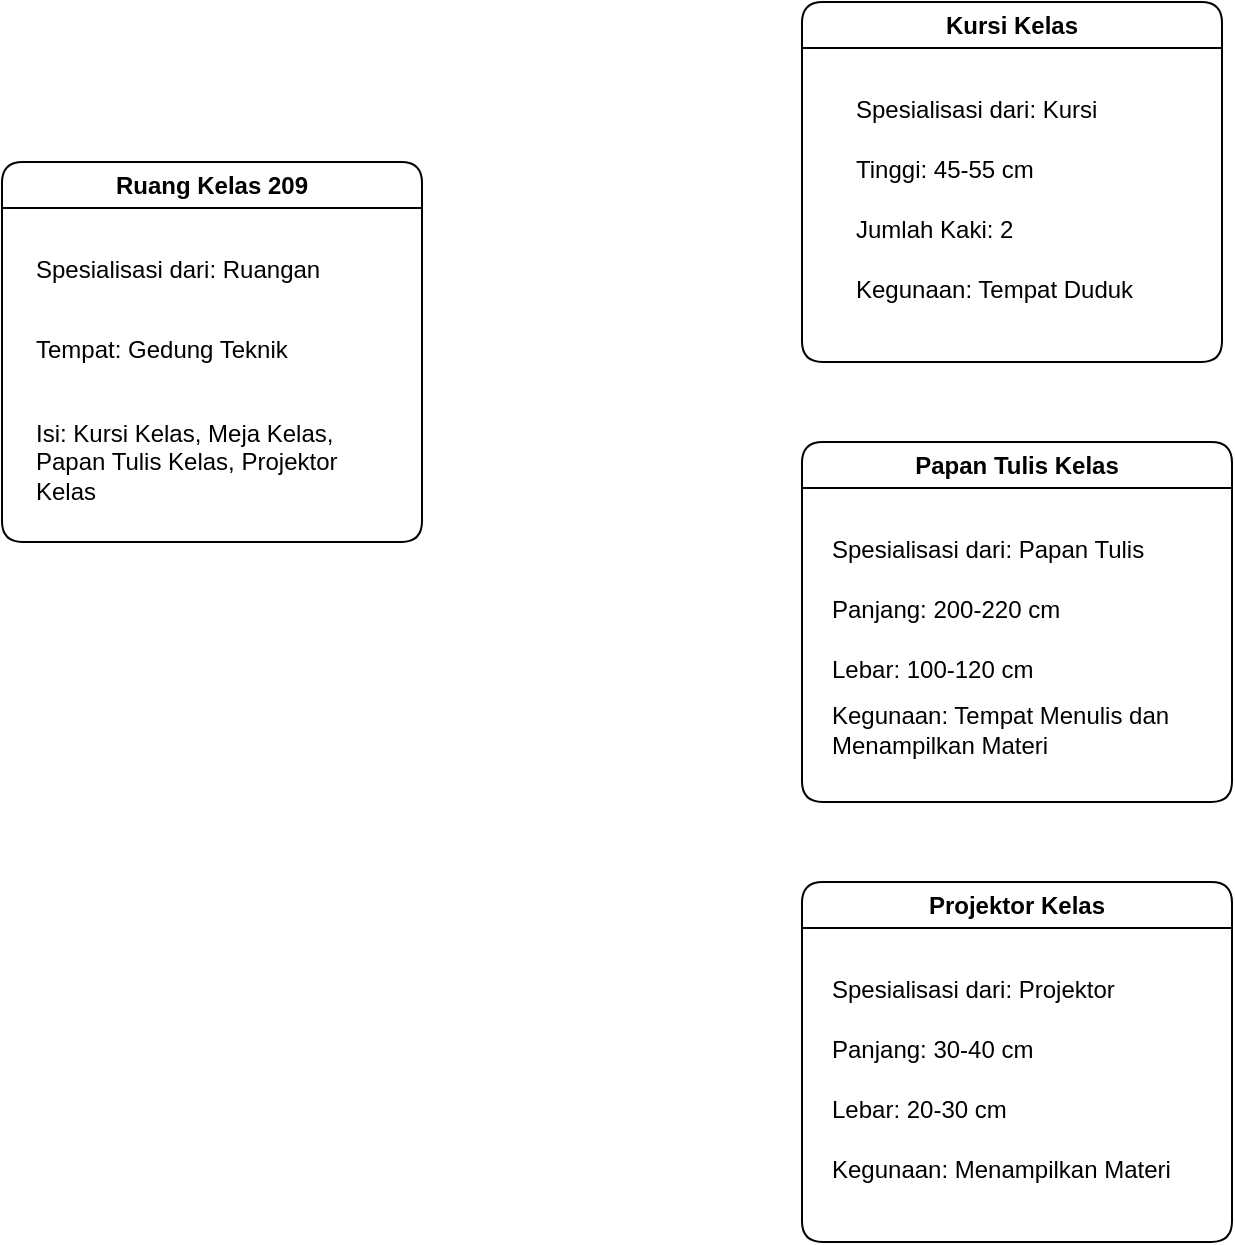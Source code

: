 <mxfile version="25.0.3">
  <diagram name="Page-1" id="N7bMSWEaQPia7fiJM-LZ">
    <mxGraphModel dx="984" dy="545" grid="1" gridSize="10" guides="1" tooltips="1" connect="1" arrows="1" fold="1" page="1" pageScale="1" pageWidth="827" pageHeight="1169" math="0" shadow="0">
      <root>
        <mxCell id="0" />
        <mxCell id="1" parent="0" />
        <mxCell id="SmXy3KialDvkeYZn-F0a-1" value="Ruang Kelas 209" style="swimlane;whiteSpace=wrap;html=1;gradientColor=none;swimlaneFillColor=none;rounded=1;" vertex="1" parent="1">
          <mxGeometry x="100" y="150" width="210" height="190" as="geometry" />
        </mxCell>
        <mxCell id="SmXy3KialDvkeYZn-F0a-3" value="Tempat: Gedung Teknik" style="text;html=1;align=left;verticalAlign=middle;resizable=0;points=[];autosize=1;strokeColor=none;fillColor=none;" vertex="1" parent="SmXy3KialDvkeYZn-F0a-1">
          <mxGeometry x="15" y="79" width="150" height="30" as="geometry" />
        </mxCell>
        <mxCell id="SmXy3KialDvkeYZn-F0a-2" value="Spesialisasi dari: Ruangan" style="text;html=1;align=left;verticalAlign=middle;resizable=0;points=[];autosize=1;strokeColor=none;fillColor=none;" vertex="1" parent="SmXy3KialDvkeYZn-F0a-1">
          <mxGeometry x="15" y="39" width="170" height="30" as="geometry" />
        </mxCell>
        <mxCell id="SmXy3KialDvkeYZn-F0a-4" value="Isi: Kursi Kelas, Meja Kelas,&amp;nbsp;&lt;div&gt;Papan Tulis Kelas,&amp;nbsp;&lt;span style=&quot;background-color: initial;&quot;&gt;Projektor&amp;nbsp;&lt;/span&gt;&lt;/div&gt;&lt;div&gt;&lt;span style=&quot;background-color: initial;&quot;&gt;Kelas&lt;/span&gt;&lt;/div&gt;" style="text;html=1;align=left;verticalAlign=middle;resizable=0;points=[];autosize=1;strokeColor=none;fillColor=none;" vertex="1" parent="SmXy3KialDvkeYZn-F0a-1">
          <mxGeometry x="15" y="120" width="180" height="60" as="geometry" />
        </mxCell>
        <mxCell id="SmXy3KialDvkeYZn-F0a-5" value="Kursi Kelas" style="swimlane;whiteSpace=wrap;html=1;gradientColor=none;swimlaneFillColor=none;rounded=1;" vertex="1" parent="1">
          <mxGeometry x="500" y="70" width="210" height="180" as="geometry" />
        </mxCell>
        <mxCell id="SmXy3KialDvkeYZn-F0a-6" value="Tinggi: 45-55 cm" style="text;html=1;align=left;verticalAlign=middle;resizable=0;points=[];autosize=1;strokeColor=none;fillColor=none;" vertex="1" parent="SmXy3KialDvkeYZn-F0a-5">
          <mxGeometry x="25" y="69" width="110" height="30" as="geometry" />
        </mxCell>
        <mxCell id="SmXy3KialDvkeYZn-F0a-7" value="Spesialisasi dari: Kursi" style="text;html=1;align=left;verticalAlign=middle;resizable=0;points=[];autosize=1;strokeColor=none;fillColor=none;" vertex="1" parent="SmXy3KialDvkeYZn-F0a-5">
          <mxGeometry x="25" y="39" width="140" height="30" as="geometry" />
        </mxCell>
        <mxCell id="SmXy3KialDvkeYZn-F0a-8" value="Jumlah Kaki: 2" style="text;html=1;align=left;verticalAlign=middle;resizable=0;points=[];autosize=1;strokeColor=none;fillColor=none;" vertex="1" parent="SmXy3KialDvkeYZn-F0a-5">
          <mxGeometry x="25" y="99" width="100" height="30" as="geometry" />
        </mxCell>
        <mxCell id="SmXy3KialDvkeYZn-F0a-9" value="Kegunaan: Tempat Duduk" style="text;html=1;align=left;verticalAlign=middle;resizable=0;points=[];autosize=1;strokeColor=none;fillColor=none;" vertex="1" parent="SmXy3KialDvkeYZn-F0a-5">
          <mxGeometry x="25" y="129" width="160" height="30" as="geometry" />
        </mxCell>
        <mxCell id="SmXy3KialDvkeYZn-F0a-10" value="Papan Tulis Kelas" style="swimlane;whiteSpace=wrap;html=1;gradientColor=none;swimlaneFillColor=none;rounded=1;" vertex="1" parent="1">
          <mxGeometry x="500" y="290" width="215" height="180" as="geometry" />
        </mxCell>
        <mxCell id="SmXy3KialDvkeYZn-F0a-11" value="Panjang: 200-220 cm" style="text;html=1;align=left;verticalAlign=middle;resizable=0;points=[];autosize=1;strokeColor=none;fillColor=none;" vertex="1" parent="SmXy3KialDvkeYZn-F0a-10">
          <mxGeometry x="12.5" y="69" width="140" height="30" as="geometry" />
        </mxCell>
        <mxCell id="SmXy3KialDvkeYZn-F0a-12" value="Spesialisasi dari: Papan Tulis" style="text;html=1;align=left;verticalAlign=middle;resizable=0;points=[];autosize=1;strokeColor=none;fillColor=none;" vertex="1" parent="SmXy3KialDvkeYZn-F0a-10">
          <mxGeometry x="12.5" y="39" width="180" height="30" as="geometry" />
        </mxCell>
        <mxCell id="SmXy3KialDvkeYZn-F0a-13" value="Lebar: 100-120 cm" style="text;html=1;align=left;verticalAlign=middle;resizable=0;points=[];autosize=1;strokeColor=none;fillColor=none;" vertex="1" parent="SmXy3KialDvkeYZn-F0a-10">
          <mxGeometry x="12.5" y="99" width="120" height="30" as="geometry" />
        </mxCell>
        <mxCell id="SmXy3KialDvkeYZn-F0a-14" value="Kegunaan: Tempat Menulis dan&lt;div&gt;Menampilkan Materi&lt;/div&gt;" style="text;html=1;align=left;verticalAlign=middle;resizable=0;points=[];autosize=1;strokeColor=none;fillColor=none;" vertex="1" parent="SmXy3KialDvkeYZn-F0a-10">
          <mxGeometry x="12.5" y="124" width="190" height="40" as="geometry" />
        </mxCell>
        <mxCell id="SmXy3KialDvkeYZn-F0a-15" value="Projektor Kelas" style="swimlane;whiteSpace=wrap;html=1;gradientColor=none;swimlaneFillColor=none;rounded=1;" vertex="1" parent="1">
          <mxGeometry x="500" y="510" width="215" height="180" as="geometry" />
        </mxCell>
        <mxCell id="SmXy3KialDvkeYZn-F0a-16" value="Panjang: 30-40 cm" style="text;html=1;align=left;verticalAlign=middle;resizable=0;points=[];autosize=1;strokeColor=none;fillColor=none;" vertex="1" parent="SmXy3KialDvkeYZn-F0a-15">
          <mxGeometry x="12.5" y="69" width="120" height="30" as="geometry" />
        </mxCell>
        <mxCell id="SmXy3KialDvkeYZn-F0a-17" value="Spesialisasi dari: Projektor" style="text;html=1;align=left;verticalAlign=middle;resizable=0;points=[];autosize=1;strokeColor=none;fillColor=none;" vertex="1" parent="SmXy3KialDvkeYZn-F0a-15">
          <mxGeometry x="12.5" y="39" width="160" height="30" as="geometry" />
        </mxCell>
        <mxCell id="SmXy3KialDvkeYZn-F0a-18" value="Lebar: 20-30 cm" style="text;html=1;align=left;verticalAlign=middle;resizable=0;points=[];autosize=1;strokeColor=none;fillColor=none;" vertex="1" parent="SmXy3KialDvkeYZn-F0a-15">
          <mxGeometry x="12.5" y="99" width="110" height="30" as="geometry" />
        </mxCell>
        <mxCell id="SmXy3KialDvkeYZn-F0a-19" value="Kegunaan: &lt;span style=&quot;background-color: initial;&quot;&gt;Menampilkan Materi&lt;/span&gt;" style="text;html=1;align=left;verticalAlign=middle;resizable=0;points=[];autosize=1;strokeColor=none;fillColor=none;" vertex="1" parent="SmXy3KialDvkeYZn-F0a-15">
          <mxGeometry x="12.5" y="129" width="190" height="30" as="geometry" />
        </mxCell>
      </root>
    </mxGraphModel>
  </diagram>
</mxfile>
